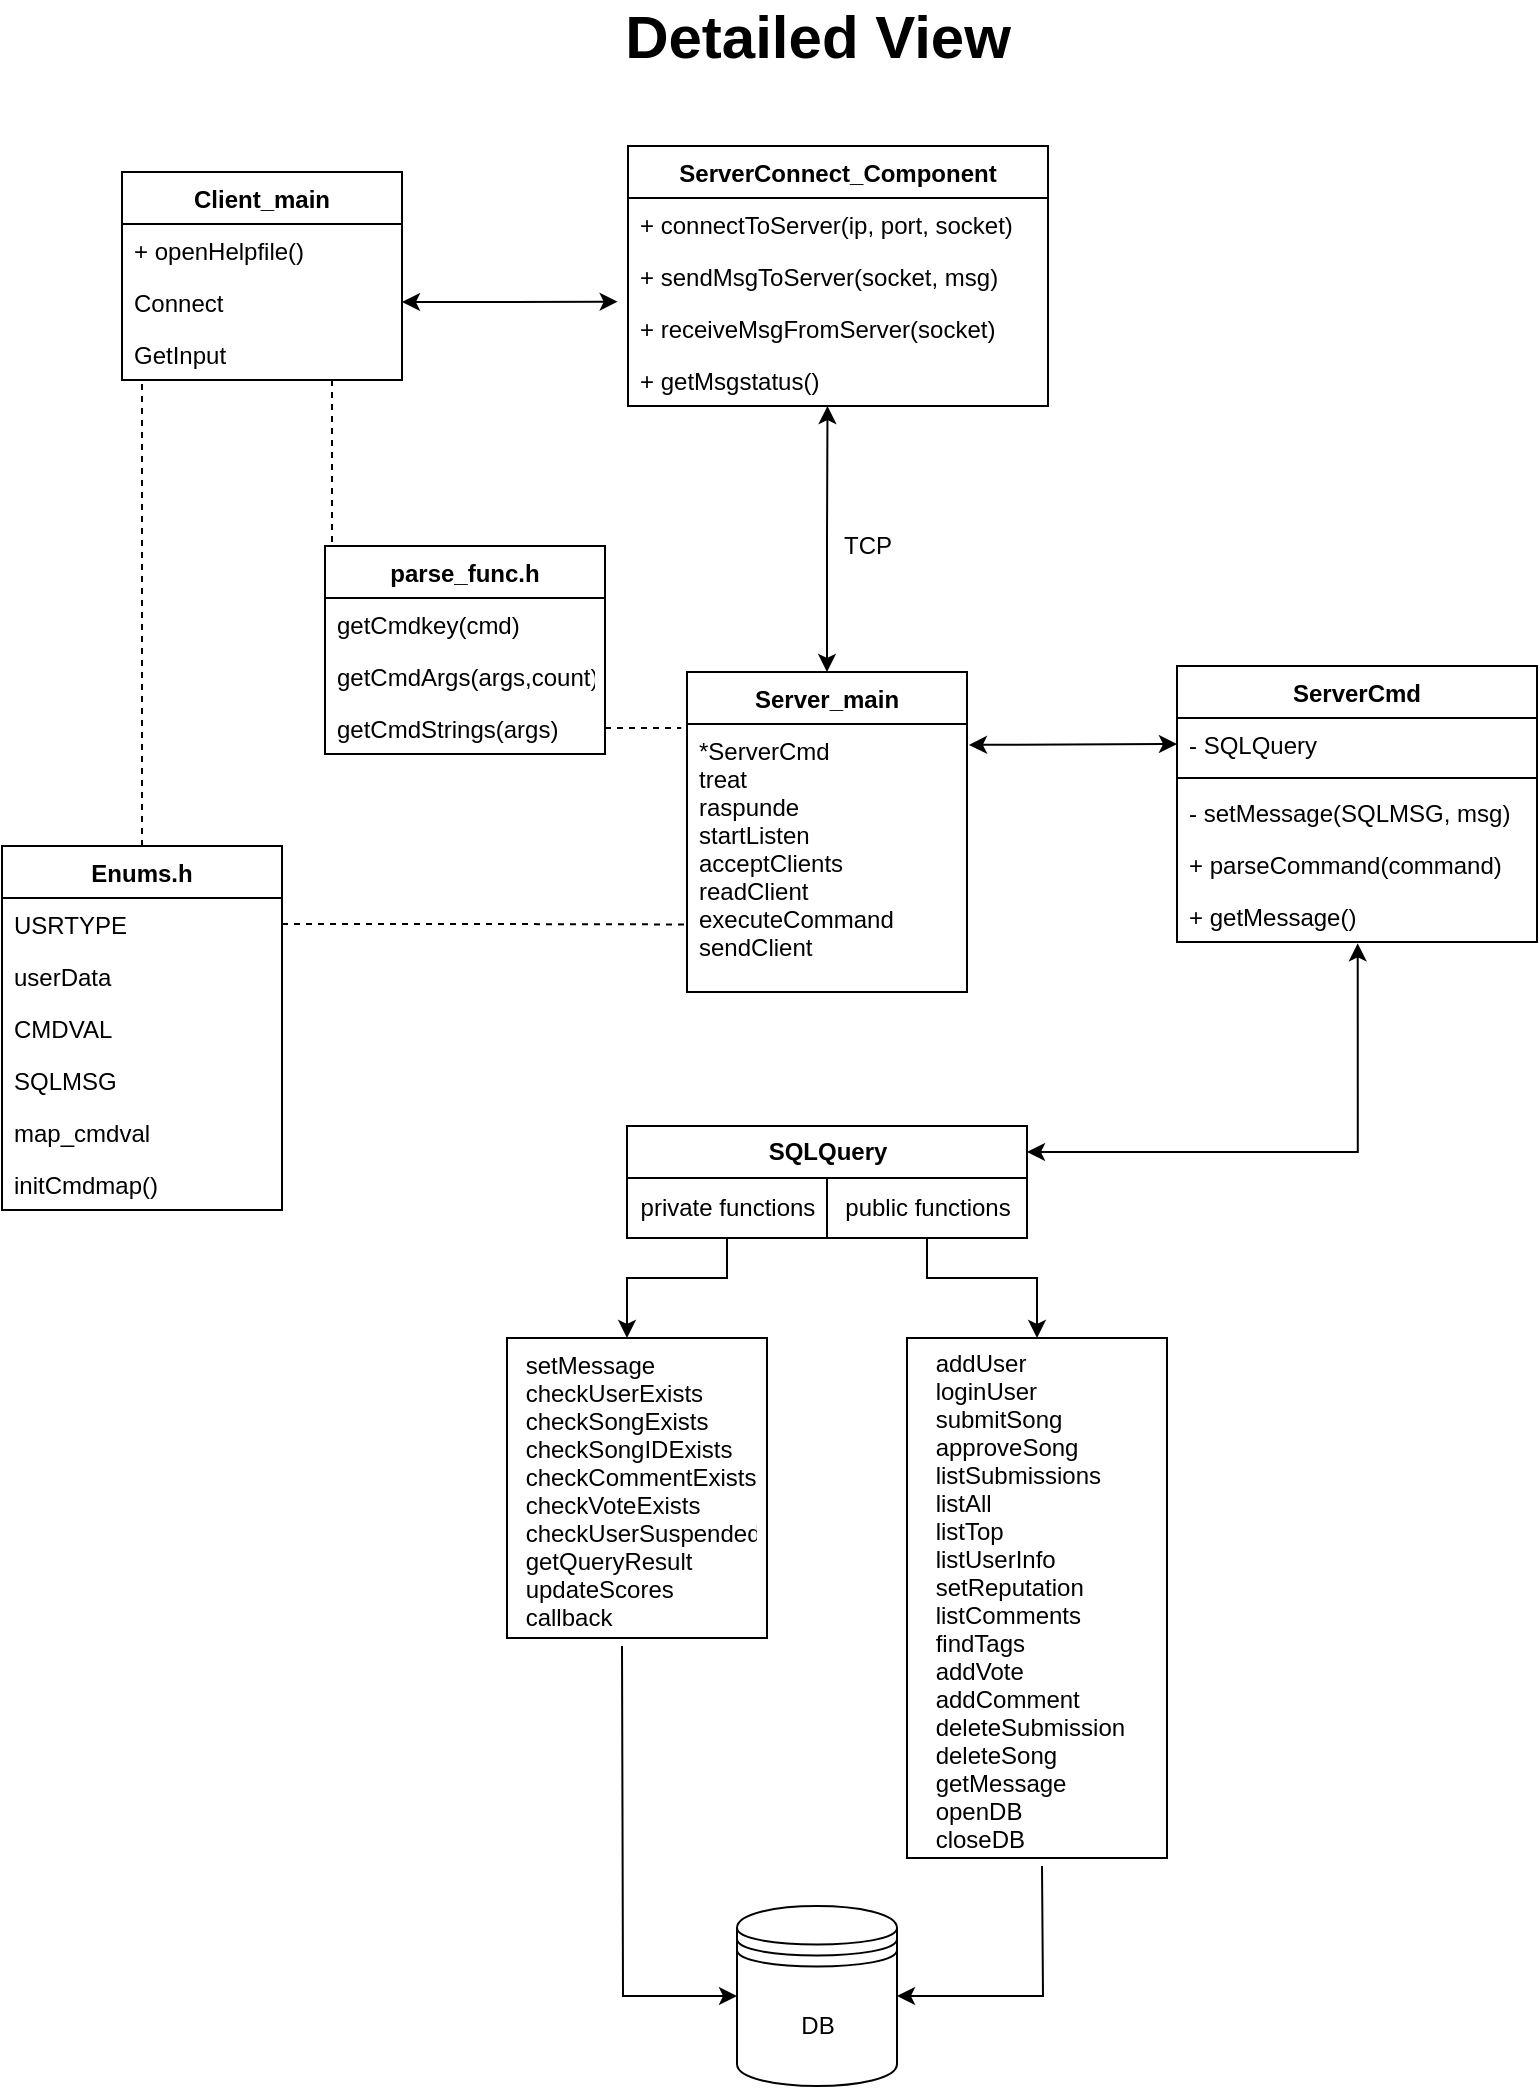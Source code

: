 <mxfile version="12.5.1" type="device"><diagram id="73hcpMScCEPOmtZnf8BR" name="Page-1"><mxGraphModel dx="1408" dy="1890" grid="1" gridSize="10" guides="1" tooltips="1" connect="1" arrows="1" fold="1" page="1" pageScale="1" pageWidth="850" pageHeight="1100" math="0" shadow="0"><root><mxCell id="0"/><mxCell id="1" parent="0"/><mxCell id="dvlZ3qdi98Skok7tDJ-O-1" value="ServerConnect_Component" style="swimlane;fontStyle=1;childLayout=stackLayout;horizontal=1;startSize=26;fillColor=none;horizontalStack=0;resizeParent=1;resizeParentMax=0;resizeLast=0;collapsible=1;marginBottom=0;" parent="1" vertex="1"><mxGeometry x="333" y="70" width="210" height="130" as="geometry"><mxRectangle x="230" y="190" width="180" height="26" as="alternateBounds"/></mxGeometry></mxCell><mxCell id="dvlZ3qdi98Skok7tDJ-O-2" value="+ connectToServer(ip, port, socket)" style="text;strokeColor=none;fillColor=none;align=left;verticalAlign=top;spacingLeft=4;spacingRight=4;overflow=hidden;rotatable=0;points=[[0,0.5],[1,0.5]];portConstraint=eastwest;" parent="dvlZ3qdi98Skok7tDJ-O-1" vertex="1"><mxGeometry y="26" width="210" height="26" as="geometry"/></mxCell><mxCell id="dvlZ3qdi98Skok7tDJ-O-3" value="+ sendMsgToServer(socket, msg)" style="text;strokeColor=none;fillColor=none;align=left;verticalAlign=top;spacingLeft=4;spacingRight=4;overflow=hidden;rotatable=0;points=[[0,0.5],[1,0.5]];portConstraint=eastwest;" parent="dvlZ3qdi98Skok7tDJ-O-1" vertex="1"><mxGeometry y="52" width="210" height="26" as="geometry"/></mxCell><mxCell id="dvlZ3qdi98Skok7tDJ-O-5" value="+ receiveMsgFromServer(socket)" style="text;strokeColor=none;fillColor=none;align=left;verticalAlign=top;spacingLeft=4;spacingRight=4;overflow=hidden;rotatable=0;points=[[0,0.5],[1,0.5]];portConstraint=eastwest;" parent="dvlZ3qdi98Skok7tDJ-O-1" vertex="1"><mxGeometry y="78" width="210" height="26" as="geometry"/></mxCell><mxCell id="dvlZ3qdi98Skok7tDJ-O-4" value="+ getMsgstatus()" style="text;strokeColor=none;fillColor=none;align=left;verticalAlign=top;spacingLeft=4;spacingRight=4;overflow=hidden;rotatable=0;points=[[0,0.5],[1,0.5]];portConstraint=eastwest;" parent="dvlZ3qdi98Skok7tDJ-O-1" vertex="1"><mxGeometry y="104" width="210" height="26" as="geometry"/></mxCell><mxCell id="NGR9nr4orQZeKH4TgzbH-12" style="edgeStyle=orthogonalEdgeStyle;rounded=0;orthogonalLoop=1;jettySize=auto;html=1;exitX=0.75;exitY=1;exitDx=0;exitDy=0;entryX=0.025;entryY=0;entryDx=0;entryDy=0;entryPerimeter=0;dashed=1;endArrow=none;endFill=0;" edge="1" parent="1" source="dvlZ3qdi98Skok7tDJ-O-6" target="NGR9nr4orQZeKH4TgzbH-1"><mxGeometry relative="1" as="geometry"/></mxCell><mxCell id="dvlZ3qdi98Skok7tDJ-O-6" value="Client_main" style="swimlane;fontStyle=1;childLayout=stackLayout;horizontal=1;startSize=26;fillColor=none;horizontalStack=0;resizeParent=1;resizeParentMax=0;resizeLast=0;collapsible=1;marginBottom=0;" parent="1" vertex="1"><mxGeometry x="80" y="83" width="140" height="104" as="geometry"/></mxCell><mxCell id="dvlZ3qdi98Skok7tDJ-O-7" value="+ openHelpfile()" style="text;strokeColor=none;fillColor=none;align=left;verticalAlign=top;spacingLeft=4;spacingRight=4;overflow=hidden;rotatable=0;points=[[0,0.5],[1,0.5]];portConstraint=eastwest;" parent="dvlZ3qdi98Skok7tDJ-O-6" vertex="1"><mxGeometry y="26" width="140" height="26" as="geometry"/></mxCell><mxCell id="dvlZ3qdi98Skok7tDJ-O-8" value="Connect" style="text;strokeColor=none;fillColor=none;align=left;verticalAlign=top;spacingLeft=4;spacingRight=4;overflow=hidden;rotatable=0;points=[[0,0.5],[1,0.5]];portConstraint=eastwest;" parent="dvlZ3qdi98Skok7tDJ-O-6" vertex="1"><mxGeometry y="52" width="140" height="26" as="geometry"/></mxCell><mxCell id="dvlZ3qdi98Skok7tDJ-O-9" value="GetInput" style="text;strokeColor=none;fillColor=none;align=left;verticalAlign=top;spacingLeft=4;spacingRight=4;overflow=hidden;rotatable=0;points=[[0,0.5],[1,0.5]];portConstraint=eastwest;" parent="dvlZ3qdi98Skok7tDJ-O-6" vertex="1"><mxGeometry y="78" width="140" height="26" as="geometry"/></mxCell><mxCell id="jiK7g6aPbdMrR8RZoVvI-61" style="edgeStyle=orthogonalEdgeStyle;rounded=0;orthogonalLoop=1;jettySize=auto;html=1;entryX=1;entryY=0.5;entryDx=0;entryDy=0;startArrow=classic;startFill=1;endArrow=classic;endFill=1;exitX=0.502;exitY=1.026;exitDx=0;exitDy=0;exitPerimeter=0;" parent="1" source="dvlZ3qdi98Skok7tDJ-O-13" target="jiK7g6aPbdMrR8RZoVvI-14" edge="1"><mxGeometry relative="1" as="geometry"><mxPoint x="710" y="480" as="sourcePoint"/></mxGeometry></mxCell><mxCell id="dvlZ3qdi98Skok7tDJ-O-10" value="ServerCmd" style="swimlane;fontStyle=1;align=center;verticalAlign=top;childLayout=stackLayout;horizontal=1;startSize=26;horizontalStack=0;resizeParent=1;resizeParentMax=0;resizeLast=0;collapsible=1;marginBottom=0;" parent="1" vertex="1"><mxGeometry x="607.5" y="330" width="180" height="138" as="geometry"/></mxCell><mxCell id="dvlZ3qdi98Skok7tDJ-O-14" value="- SQLQuery" style="text;strokeColor=none;fillColor=none;align=left;verticalAlign=top;spacingLeft=4;spacingRight=4;overflow=hidden;rotatable=0;points=[[0,0.5],[1,0.5]];portConstraint=eastwest;" parent="dvlZ3qdi98Skok7tDJ-O-10" vertex="1"><mxGeometry y="26" width="180" height="26" as="geometry"/></mxCell><mxCell id="dvlZ3qdi98Skok7tDJ-O-12" value="" style="line;strokeWidth=1;fillColor=none;align=left;verticalAlign=middle;spacingTop=-1;spacingLeft=3;spacingRight=3;rotatable=0;labelPosition=right;points=[];portConstraint=eastwest;" parent="dvlZ3qdi98Skok7tDJ-O-10" vertex="1"><mxGeometry y="52" width="180" height="8" as="geometry"/></mxCell><mxCell id="dvlZ3qdi98Skok7tDJ-O-11" value="- setMessage(SQLMSG, msg)" style="text;strokeColor=none;fillColor=none;align=left;verticalAlign=top;spacingLeft=4;spacingRight=4;overflow=hidden;rotatable=0;points=[[0,0.5],[1,0.5]];portConstraint=eastwest;" parent="dvlZ3qdi98Skok7tDJ-O-10" vertex="1"><mxGeometry y="60" width="180" height="26" as="geometry"/></mxCell><mxCell id="dvlZ3qdi98Skok7tDJ-O-15" value="+ parseCommand(command)" style="text;strokeColor=none;fillColor=none;align=left;verticalAlign=top;spacingLeft=4;spacingRight=4;overflow=hidden;rotatable=0;points=[[0,0.5],[1,0.5]];portConstraint=eastwest;" parent="dvlZ3qdi98Skok7tDJ-O-10" vertex="1"><mxGeometry y="86" width="180" height="26" as="geometry"/></mxCell><mxCell id="dvlZ3qdi98Skok7tDJ-O-13" value="+ getMessage()" style="text;strokeColor=none;fillColor=none;align=left;verticalAlign=top;spacingLeft=4;spacingRight=4;overflow=hidden;rotatable=0;points=[[0,0.5],[1,0.5]];portConstraint=eastwest;" parent="dvlZ3qdi98Skok7tDJ-O-10" vertex="1"><mxGeometry y="112" width="180" height="26" as="geometry"/></mxCell><mxCell id="jiK7g6aPbdMrR8RZoVvI-44" style="edgeStyle=orthogonalEdgeStyle;rounded=0;orthogonalLoop=1;jettySize=auto;html=1;exitX=0.5;exitY=0;exitDx=0;exitDy=0;startArrow=none;startFill=0;endArrow=none;endFill=0;dashed=1;" parent="1" source="dvlZ3qdi98Skok7tDJ-O-20" edge="1"><mxGeometry relative="1" as="geometry"><mxPoint x="90" y="188" as="targetPoint"/></mxGeometry></mxCell><mxCell id="dvlZ3qdi98Skok7tDJ-O-20" value="Enums.h" style="swimlane;fontStyle=1;childLayout=stackLayout;horizontal=1;startSize=26;fillColor=none;horizontalStack=0;resizeParent=1;resizeParentMax=0;resizeLast=0;collapsible=1;marginBottom=0;" parent="1" vertex="1"><mxGeometry x="20" y="420" width="140" height="182" as="geometry"/></mxCell><mxCell id="dvlZ3qdi98Skok7tDJ-O-21" value="USRTYPE" style="text;strokeColor=none;fillColor=none;align=left;verticalAlign=top;spacingLeft=4;spacingRight=4;overflow=hidden;rotatable=0;points=[[0,0.5],[1,0.5]];portConstraint=eastwest;" parent="dvlZ3qdi98Skok7tDJ-O-20" vertex="1"><mxGeometry y="26" width="140" height="26" as="geometry"/></mxCell><mxCell id="dvlZ3qdi98Skok7tDJ-O-22" value="userData" style="text;strokeColor=none;fillColor=none;align=left;verticalAlign=top;spacingLeft=4;spacingRight=4;overflow=hidden;rotatable=0;points=[[0,0.5],[1,0.5]];portConstraint=eastwest;" parent="dvlZ3qdi98Skok7tDJ-O-20" vertex="1"><mxGeometry y="52" width="140" height="26" as="geometry"/></mxCell><mxCell id="dvlZ3qdi98Skok7tDJ-O-24" value="CMDVAL" style="text;strokeColor=none;fillColor=none;align=left;verticalAlign=top;spacingLeft=4;spacingRight=4;overflow=hidden;rotatable=0;points=[[0,0.5],[1,0.5]];portConstraint=eastwest;" parent="dvlZ3qdi98Skok7tDJ-O-20" vertex="1"><mxGeometry y="78" width="140" height="26" as="geometry"/></mxCell><mxCell id="dvlZ3qdi98Skok7tDJ-O-23" value="SQLMSG" style="text;strokeColor=none;fillColor=none;align=left;verticalAlign=top;spacingLeft=4;spacingRight=4;overflow=hidden;rotatable=0;points=[[0,0.5],[1,0.5]];portConstraint=eastwest;" parent="dvlZ3qdi98Skok7tDJ-O-20" vertex="1"><mxGeometry y="104" width="140" height="26" as="geometry"/></mxCell><mxCell id="dvlZ3qdi98Skok7tDJ-O-25" value="map_cmdval" style="text;strokeColor=none;fillColor=none;align=left;verticalAlign=top;spacingLeft=4;spacingRight=4;overflow=hidden;rotatable=0;points=[[0,0.5],[1,0.5]];portConstraint=eastwest;" parent="dvlZ3qdi98Skok7tDJ-O-20" vertex="1"><mxGeometry y="130" width="140" height="26" as="geometry"/></mxCell><mxCell id="dvlZ3qdi98Skok7tDJ-O-26" value="initCmdmap()" style="text;strokeColor=none;fillColor=none;align=left;verticalAlign=top;spacingLeft=4;spacingRight=4;overflow=hidden;rotatable=0;points=[[0,0.5],[1,0.5]];portConstraint=eastwest;" parent="dvlZ3qdi98Skok7tDJ-O-20" vertex="1"><mxGeometry y="156" width="140" height="26" as="geometry"/></mxCell><mxCell id="jiK7g6aPbdMrR8RZoVvI-21" value="" style="group" parent="1" vertex="1" connectable="0"><mxGeometry x="332.5" y="560" width="200" height="56" as="geometry"/></mxCell><mxCell id="jiK7g6aPbdMrR8RZoVvI-13" value="" style="rounded=0;whiteSpace=wrap;html=1;" parent="jiK7g6aPbdMrR8RZoVvI-21" vertex="1"><mxGeometry width="200" height="56" as="geometry"/></mxCell><mxCell id="jiK7g6aPbdMrR8RZoVvI-14" value="" style="rounded=0;whiteSpace=wrap;html=1;" parent="jiK7g6aPbdMrR8RZoVvI-21" vertex="1"><mxGeometry width="200" height="26" as="geometry"/></mxCell><mxCell id="jiK7g6aPbdMrR8RZoVvI-15" value="&lt;b&gt;SQLQuery&lt;/b&gt;" style="text;html=1;strokeColor=none;fillColor=none;align=center;verticalAlign=middle;whiteSpace=wrap;rounded=0;" parent="jiK7g6aPbdMrR8RZoVvI-21" vertex="1"><mxGeometry x="70" y="3" width="60" height="20" as="geometry"/></mxCell><mxCell id="jiK7g6aPbdMrR8RZoVvI-19" value="" style="rounded=0;whiteSpace=wrap;html=1;" parent="jiK7g6aPbdMrR8RZoVvI-21" vertex="1"><mxGeometry y="26" width="100" height="30" as="geometry"/></mxCell><mxCell id="jiK7g6aPbdMrR8RZoVvI-16" value="private functions" style="text;html=1;strokeColor=none;fillColor=none;align=center;verticalAlign=middle;whiteSpace=wrap;rounded=0;" parent="jiK7g6aPbdMrR8RZoVvI-21" vertex="1"><mxGeometry y="31" width="100" height="20" as="geometry"/></mxCell><mxCell id="jiK7g6aPbdMrR8RZoVvI-20" value="" style="rounded=0;whiteSpace=wrap;html=1;" parent="jiK7g6aPbdMrR8RZoVvI-21" vertex="1"><mxGeometry x="100" y="26" width="100" height="30" as="geometry"/></mxCell><mxCell id="jiK7g6aPbdMrR8RZoVvI-17" value="public functions" style="text;html=1;strokeColor=none;fillColor=none;align=center;verticalAlign=middle;whiteSpace=wrap;rounded=0;" parent="jiK7g6aPbdMrR8RZoVvI-21" vertex="1"><mxGeometry x="100" y="31" width="100" height="20" as="geometry"/></mxCell><mxCell id="jiK7g6aPbdMrR8RZoVvI-23" value="" style="group" parent="1" vertex="1" connectable="0"><mxGeometry x="262.5" y="666" width="140" height="150" as="geometry"/></mxCell><mxCell id="jiK7g6aPbdMrR8RZoVvI-7" value="" style="rounded=0;whiteSpace=wrap;html=1;" parent="jiK7g6aPbdMrR8RZoVvI-23" vertex="1"><mxGeometry x="10" width="130" height="150" as="geometry"/></mxCell><mxCell id="jiK7g6aPbdMrR8RZoVvI-4" value="    setMessage &#10;    checkUserExists&#10;    checkSongExists&#10;    checkSongIDExists&#10;    checkCommentExists&#10;    checkVoteExists&#10;    checkUserSuspended&#10;    getQueryResult&#10;    updateScores&#10;    callback" style="text;strokeColor=none;fillColor=none;align=left;verticalAlign=top;spacingLeft=4;spacingRight=4;overflow=hidden;rotatable=0;points=[[0,0.5],[1,0.5]];portConstraint=eastwest;" parent="jiK7g6aPbdMrR8RZoVvI-23" vertex="1"><mxGeometry width="140" height="150" as="geometry"/></mxCell><mxCell id="jiK7g6aPbdMrR8RZoVvI-27" style="edgeStyle=orthogonalEdgeStyle;rounded=0;orthogonalLoop=1;jettySize=auto;html=1;exitX=0.5;exitY=1;exitDx=0;exitDy=0;entryX=0.5;entryY=0;entryDx=0;entryDy=0;entryPerimeter=0;" parent="1" source="jiK7g6aPbdMrR8RZoVvI-19" target="jiK7g6aPbdMrR8RZoVvI-4" edge="1"><mxGeometry relative="1" as="geometry"><Array as="points"><mxPoint x="382.5" y="636"/><mxPoint x="332.5" y="636"/></Array></mxGeometry></mxCell><mxCell id="jiK7g6aPbdMrR8RZoVvI-36" style="edgeStyle=orthogonalEdgeStyle;rounded=0;orthogonalLoop=1;jettySize=auto;html=1;exitX=0.5;exitY=0;exitDx=0;exitDy=0;entryX=0.475;entryY=1;entryDx=0;entryDy=0;entryPerimeter=0;startArrow=classic;startFill=1;endArrow=classic;endFill=1;" parent="1" source="jiK7g6aPbdMrR8RZoVvI-29" target="dvlZ3qdi98Skok7tDJ-O-4" edge="1"><mxGeometry relative="1" as="geometry"/></mxCell><mxCell id="jiK7g6aPbdMrR8RZoVvI-29" value="Server_main" style="swimlane;fontStyle=1;childLayout=stackLayout;horizontal=1;startSize=26;fillColor=none;horizontalStack=0;resizeParent=1;resizeParentMax=0;resizeLast=0;collapsible=1;marginBottom=0;" parent="1" vertex="1"><mxGeometry x="362.5" y="333" width="140" height="160" as="geometry"/></mxCell><mxCell id="jiK7g6aPbdMrR8RZoVvI-31" value="*ServerCmd&#10;treat&#10;raspunde&#10;startListen&#10;acceptClients&#10;readClient&#10;executeCommand&#10;sendClient" style="text;strokeColor=none;fillColor=none;align=left;verticalAlign=top;spacingLeft=4;spacingRight=4;overflow=hidden;rotatable=0;points=[[0,0.5],[1,0.5]];portConstraint=eastwest;" parent="jiK7g6aPbdMrR8RZoVvI-29" vertex="1"><mxGeometry y="26" width="140" height="134" as="geometry"/></mxCell><mxCell id="jiK7g6aPbdMrR8RZoVvI-5" value="" style="rounded=0;whiteSpace=wrap;html=1;" parent="1" vertex="1"><mxGeometry x="472.5" y="666" width="130" height="260" as="geometry"/></mxCell><mxCell id="jiK7g6aPbdMrR8RZoVvI-2" value="    addUser&#10;    loginUser&#10;    submitSong&#10;    approveSong&#10;    listSubmissions&#10;    listAll&#10;    listTop&#10;    listUserInfo&#10;    setReputation&#10;    listComments&#10;    findTags&#10;    addVote&#10;    addComment&#10;    deleteSubmission&#10;    deleteSong&#10;    getMessage&#10;    openDB&#10;    closeDB" style="text;strokeColor=none;fillColor=none;align=left;verticalAlign=bottom;spacingLeft=4;spacingRight=4;overflow=hidden;rotatable=0;points=[[0,0.5],[1,0.5]];portConstraint=eastwest;horizontal=1;" parent="1" vertex="1"><mxGeometry x="467.5" y="666" width="140" height="260" as="geometry"/></mxCell><mxCell id="jiK7g6aPbdMrR8RZoVvI-33" style="edgeStyle=orthogonalEdgeStyle;rounded=0;orthogonalLoop=1;jettySize=auto;html=1;exitX=0.5;exitY=1;exitDx=0;exitDy=0;entryX=0.5;entryY=0;entryDx=0;entryDy=0;" parent="1" source="jiK7g6aPbdMrR8RZoVvI-20" target="jiK7g6aPbdMrR8RZoVvI-5" edge="1"><mxGeometry relative="1" as="geometry"><Array as="points"><mxPoint x="482.5" y="636"/><mxPoint x="537.5" y="636"/></Array></mxGeometry></mxCell><mxCell id="jiK7g6aPbdMrR8RZoVvI-37" value="TCP" style="text;html=1;strokeColor=none;fillColor=none;align=center;verticalAlign=middle;whiteSpace=wrap;rounded=0;" parent="1" vertex="1"><mxGeometry x="432.5" y="260" width="40" height="20" as="geometry"/></mxCell><mxCell id="jiK7g6aPbdMrR8RZoVvI-47" style="edgeStyle=orthogonalEdgeStyle;rounded=0;orthogonalLoop=1;jettySize=auto;html=1;startArrow=classic;startFill=1;endArrow=classic;endFill=1;" parent="1" source="dvlZ3qdi98Skok7tDJ-O-8" edge="1"><mxGeometry relative="1" as="geometry"><mxPoint x="327.833" y="147.833" as="targetPoint"/></mxGeometry></mxCell><mxCell id="jiK7g6aPbdMrR8RZoVvI-55" style="edgeStyle=orthogonalEdgeStyle;rounded=0;orthogonalLoop=1;jettySize=auto;html=1;startArrow=classic;startFill=1;endArrow=none;endFill=0;" parent="1" source="jiK7g6aPbdMrR8RZoVvI-52" edge="1"><mxGeometry relative="1" as="geometry"><mxPoint x="330" y="820" as="targetPoint"/></mxGeometry></mxCell><mxCell id="jiK7g6aPbdMrR8RZoVvI-56" style="edgeStyle=orthogonalEdgeStyle;rounded=0;orthogonalLoop=1;jettySize=auto;html=1;startArrow=classic;startFill=1;endArrow=none;endFill=0;" parent="1" source="jiK7g6aPbdMrR8RZoVvI-52" edge="1"><mxGeometry relative="1" as="geometry"><mxPoint x="540" y="930" as="targetPoint"/></mxGeometry></mxCell><mxCell id="jiK7g6aPbdMrR8RZoVvI-52" value="" style="shape=datastore;whiteSpace=wrap;html=1;fillColor=none;align=left;" parent="1" vertex="1"><mxGeometry x="387.5" y="950" width="80" height="90" as="geometry"/></mxCell><mxCell id="jiK7g6aPbdMrR8RZoVvI-53" value="DB" style="text;html=1;strokeColor=none;fillColor=none;align=center;verticalAlign=middle;whiteSpace=wrap;rounded=0;" parent="1" vertex="1"><mxGeometry x="403.75" y="1000" width="47.5" height="20" as="geometry"/></mxCell><mxCell id="jiK7g6aPbdMrR8RZoVvI-57" value="&lt;font style=&quot;font-size: 30px&quot;&gt;&lt;b&gt;Detailed View&lt;/b&gt;&lt;/font&gt;" style="text;html=1;strokeColor=none;fillColor=none;align=center;verticalAlign=middle;whiteSpace=wrap;rounded=0;" parent="1" vertex="1"><mxGeometry x="321.5" width="212" height="30" as="geometry"/></mxCell><mxCell id="jiK7g6aPbdMrR8RZoVvI-60" value="" style="endArrow=classic;startArrow=classic;html=1;exitX=1.007;exitY=0.078;exitDx=0;exitDy=0;exitPerimeter=0;entryX=0;entryY=0.5;entryDx=0;entryDy=0;" parent="1" source="jiK7g6aPbdMrR8RZoVvI-31" target="dvlZ3qdi98Skok7tDJ-O-14" edge="1"><mxGeometry width="50" height="50" relative="1" as="geometry"><mxPoint x="550" y="400" as="sourcePoint"/><mxPoint x="600" y="350" as="targetPoint"/></mxGeometry></mxCell><mxCell id="NGR9nr4orQZeKH4TgzbH-1" value="parse_func.h" style="swimlane;fontStyle=1;childLayout=stackLayout;horizontal=1;startSize=26;fillColor=none;horizontalStack=0;resizeParent=1;resizeParentMax=0;resizeLast=0;collapsible=1;marginBottom=0;" vertex="1" parent="1"><mxGeometry x="181.5" y="270" width="140" height="104" as="geometry"/></mxCell><mxCell id="NGR9nr4orQZeKH4TgzbH-2" value="getCmdkey(cmd)" style="text;strokeColor=none;fillColor=none;align=left;verticalAlign=top;spacingLeft=4;spacingRight=4;overflow=hidden;rotatable=0;points=[[0,0.5],[1,0.5]];portConstraint=eastwest;" vertex="1" parent="NGR9nr4orQZeKH4TgzbH-1"><mxGeometry y="26" width="140" height="26" as="geometry"/></mxCell><mxCell id="NGR9nr4orQZeKH4TgzbH-3" value="getCmdArgs(args,count)" style="text;strokeColor=none;fillColor=none;align=left;verticalAlign=top;spacingLeft=4;spacingRight=4;overflow=hidden;rotatable=0;points=[[0,0.5],[1,0.5]];portConstraint=eastwest;" vertex="1" parent="NGR9nr4orQZeKH4TgzbH-1"><mxGeometry y="52" width="140" height="26" as="geometry"/></mxCell><mxCell id="NGR9nr4orQZeKH4TgzbH-4" value="getCmdStrings(args)" style="text;strokeColor=none;fillColor=none;align=left;verticalAlign=top;spacingLeft=4;spacingRight=4;overflow=hidden;rotatable=0;points=[[0,0.5],[1,0.5]];portConstraint=eastwest;" vertex="1" parent="NGR9nr4orQZeKH4TgzbH-1"><mxGeometry y="78" width="140" height="26" as="geometry"/></mxCell><mxCell id="NGR9nr4orQZeKH4TgzbH-11" style="edgeStyle=orthogonalEdgeStyle;rounded=0;orthogonalLoop=1;jettySize=auto;html=1;exitX=1;exitY=0.5;exitDx=0;exitDy=0;entryX=-0.021;entryY=0.019;entryDx=0;entryDy=0;entryPerimeter=0;dashed=1;endArrow=none;endFill=0;" edge="1" parent="1" source="NGR9nr4orQZeKH4TgzbH-4" target="jiK7g6aPbdMrR8RZoVvI-31"><mxGeometry relative="1" as="geometry"/></mxCell><mxCell id="NGR9nr4orQZeKH4TgzbH-13" style="edgeStyle=orthogonalEdgeStyle;rounded=0;orthogonalLoop=1;jettySize=auto;html=1;entryX=-0.005;entryY=0.748;entryDx=0;entryDy=0;entryPerimeter=0;dashed=1;endArrow=none;endFill=0;" edge="1" parent="1" source="dvlZ3qdi98Skok7tDJ-O-21" target="jiK7g6aPbdMrR8RZoVvI-31"><mxGeometry relative="1" as="geometry"/></mxCell></root></mxGraphModel></diagram></mxfile>